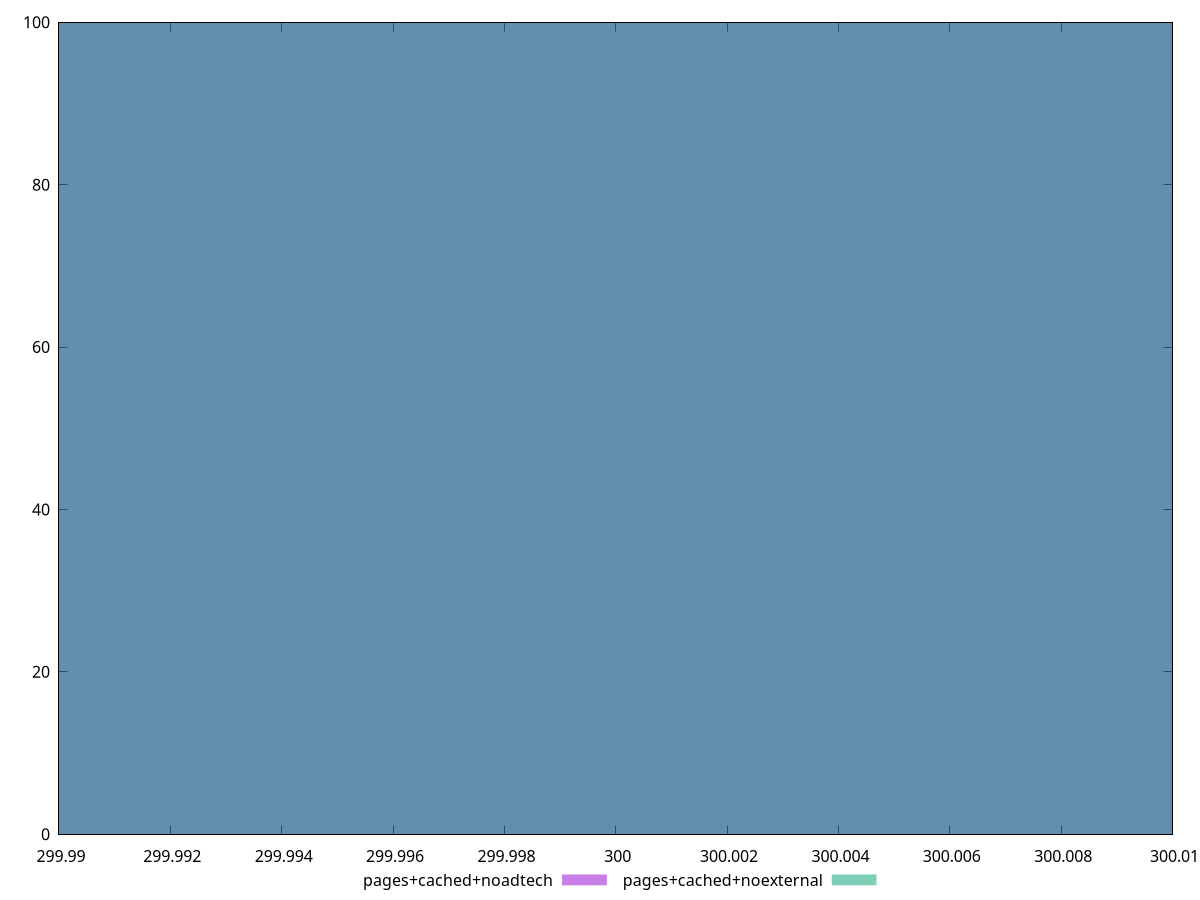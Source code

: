 reset

$pagesCachedNoadtech <<EOF
300 100
EOF

$pagesCachedNoexternal <<EOF
300 100
EOF

set key outside below
set boxwidth 0.1
set xrange [299.99:300.01]
set yrange [0:100]
set style fill transparent solid 0.5 noborder
set terminal svg size 640, 500 enhanced background rgb 'white'
set output "report_00007_2020-12-11T15:55:29.892Z/unused-css-rules/comparison/histogram/4_vs_5.svg"

plot $pagesCachedNoadtech title "pages+cached+noadtech" with boxes, \
     $pagesCachedNoexternal title "pages+cached+noexternal" with boxes

reset
